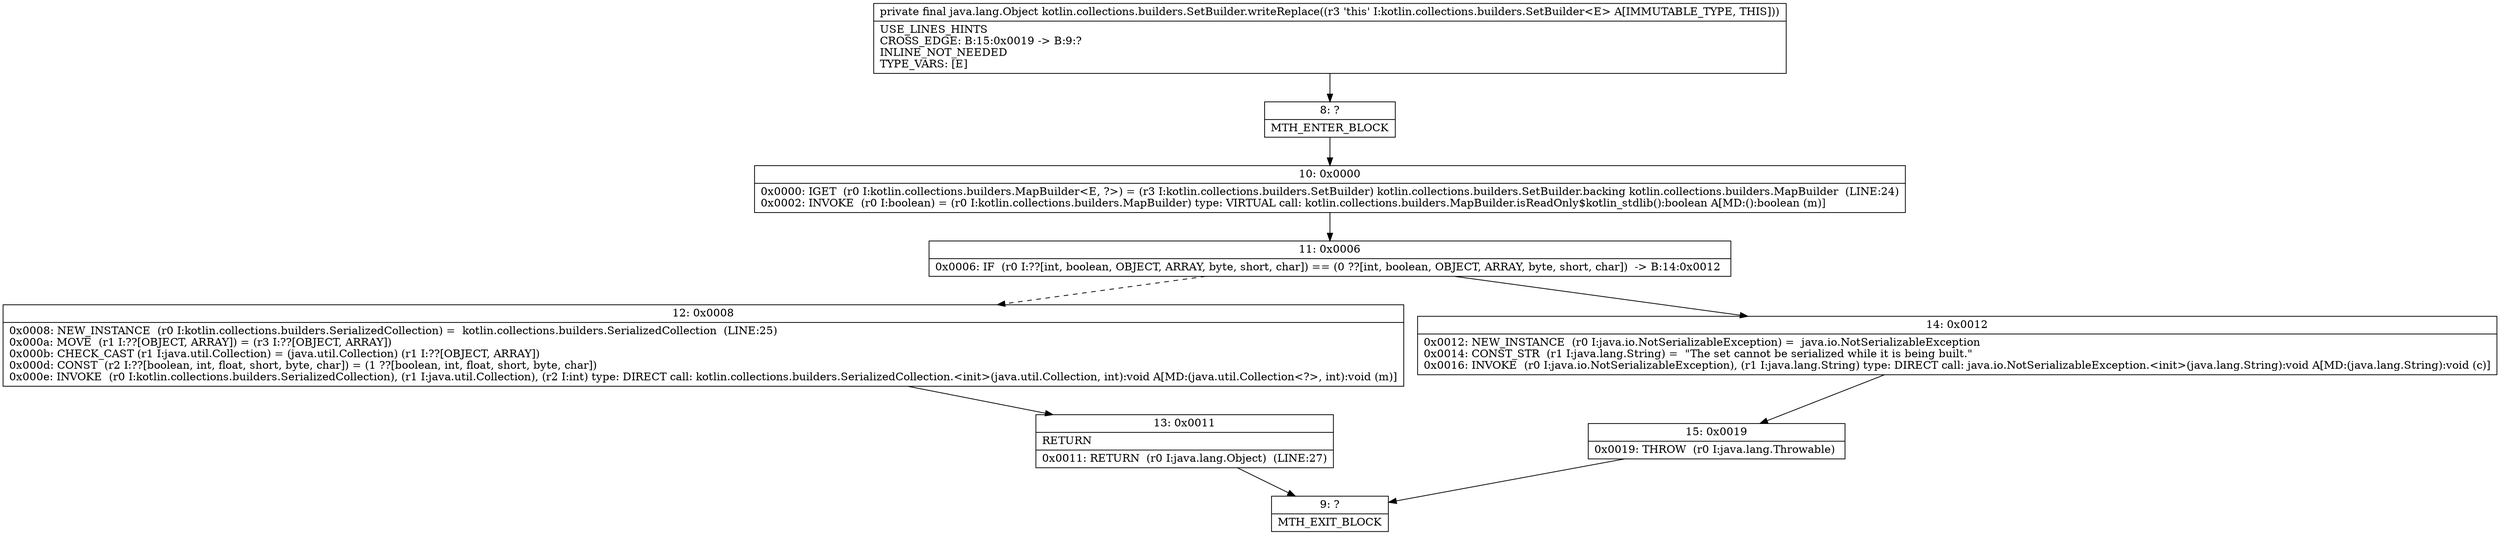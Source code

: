 digraph "CFG forkotlin.collections.builders.SetBuilder.writeReplace()Ljava\/lang\/Object;" {
Node_8 [shape=record,label="{8\:\ ?|MTH_ENTER_BLOCK\l}"];
Node_10 [shape=record,label="{10\:\ 0x0000|0x0000: IGET  (r0 I:kotlin.collections.builders.MapBuilder\<E, ?\>) = (r3 I:kotlin.collections.builders.SetBuilder) kotlin.collections.builders.SetBuilder.backing kotlin.collections.builders.MapBuilder  (LINE:24)\l0x0002: INVOKE  (r0 I:boolean) = (r0 I:kotlin.collections.builders.MapBuilder) type: VIRTUAL call: kotlin.collections.builders.MapBuilder.isReadOnly$kotlin_stdlib():boolean A[MD:():boolean (m)]\l}"];
Node_11 [shape=record,label="{11\:\ 0x0006|0x0006: IF  (r0 I:??[int, boolean, OBJECT, ARRAY, byte, short, char]) == (0 ??[int, boolean, OBJECT, ARRAY, byte, short, char])  \-\> B:14:0x0012 \l}"];
Node_12 [shape=record,label="{12\:\ 0x0008|0x0008: NEW_INSTANCE  (r0 I:kotlin.collections.builders.SerializedCollection) =  kotlin.collections.builders.SerializedCollection  (LINE:25)\l0x000a: MOVE  (r1 I:??[OBJECT, ARRAY]) = (r3 I:??[OBJECT, ARRAY]) \l0x000b: CHECK_CAST (r1 I:java.util.Collection) = (java.util.Collection) (r1 I:??[OBJECT, ARRAY]) \l0x000d: CONST  (r2 I:??[boolean, int, float, short, byte, char]) = (1 ??[boolean, int, float, short, byte, char]) \l0x000e: INVOKE  (r0 I:kotlin.collections.builders.SerializedCollection), (r1 I:java.util.Collection), (r2 I:int) type: DIRECT call: kotlin.collections.builders.SerializedCollection.\<init\>(java.util.Collection, int):void A[MD:(java.util.Collection\<?\>, int):void (m)]\l}"];
Node_13 [shape=record,label="{13\:\ 0x0011|RETURN\l|0x0011: RETURN  (r0 I:java.lang.Object)  (LINE:27)\l}"];
Node_9 [shape=record,label="{9\:\ ?|MTH_EXIT_BLOCK\l}"];
Node_14 [shape=record,label="{14\:\ 0x0012|0x0012: NEW_INSTANCE  (r0 I:java.io.NotSerializableException) =  java.io.NotSerializableException \l0x0014: CONST_STR  (r1 I:java.lang.String) =  \"The set cannot be serialized while it is being built.\" \l0x0016: INVOKE  (r0 I:java.io.NotSerializableException), (r1 I:java.lang.String) type: DIRECT call: java.io.NotSerializableException.\<init\>(java.lang.String):void A[MD:(java.lang.String):void (c)]\l}"];
Node_15 [shape=record,label="{15\:\ 0x0019|0x0019: THROW  (r0 I:java.lang.Throwable) \l}"];
MethodNode[shape=record,label="{private final java.lang.Object kotlin.collections.builders.SetBuilder.writeReplace((r3 'this' I:kotlin.collections.builders.SetBuilder\<E\> A[IMMUTABLE_TYPE, THIS]))  | USE_LINES_HINTS\lCROSS_EDGE: B:15:0x0019 \-\> B:9:?\lINLINE_NOT_NEEDED\lTYPE_VARS: [E]\l}"];
MethodNode -> Node_8;Node_8 -> Node_10;
Node_10 -> Node_11;
Node_11 -> Node_12[style=dashed];
Node_11 -> Node_14;
Node_12 -> Node_13;
Node_13 -> Node_9;
Node_14 -> Node_15;
Node_15 -> Node_9;
}

